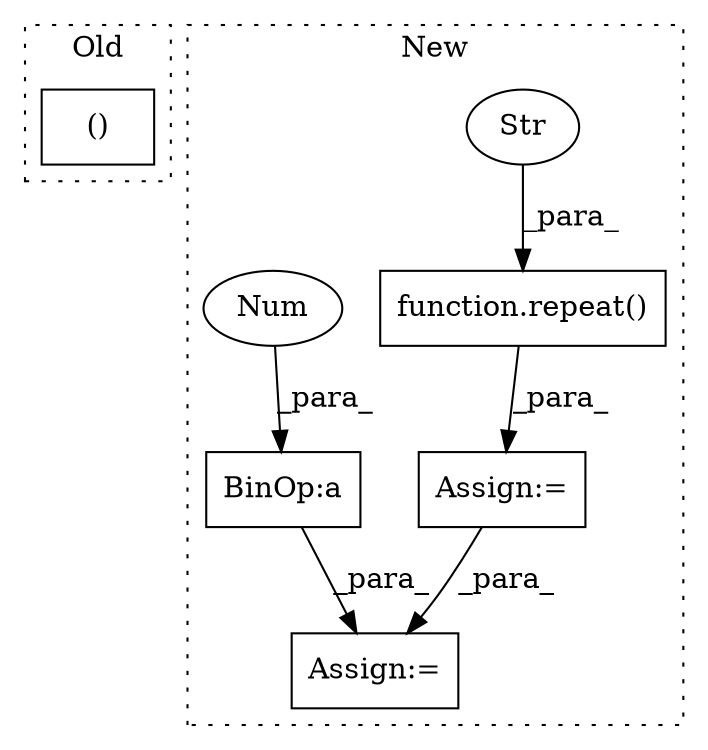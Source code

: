 digraph G {
subgraph cluster0 {
1 [label="()" a="54" s="3073" l="9" shape="box"];
label = "Old";
style="dotted";
}
subgraph cluster1 {
2 [label="function.repeat()" a="75" s="5539,5570" l="7,15" shape="box"];
3 [label="Str" a="66" s="5552" l="18" shape="ellipse"];
4 [label="Assign:=" a="68" s="5598" l="3" shape="box"];
5 [label="BinOp:a" a="82" s="2972" l="7" shape="box"];
6 [label="Num" a="76" s="2979" l="1" shape="ellipse"];
7 [label="Assign:=" a="68" s="5536" l="3" shape="box"];
label = "New";
style="dotted";
}
2 -> 7 [label="_para_"];
3 -> 2 [label="_para_"];
5 -> 4 [label="_para_"];
6 -> 5 [label="_para_"];
7 -> 4 [label="_para_"];
}